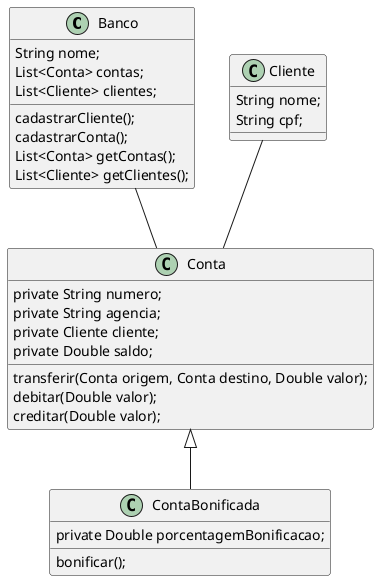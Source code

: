 
@startuml

Banco -- Conta
Cliente -- Conta
class Banco{
String nome;
List<Conta> contas;
List<Cliente> clientes;

cadastrarCliente();
cadastrarConta();
List<Conta> getContas();
List<Cliente> getClientes();
}

class Conta{
private String numero;
private String agencia;
private Cliente cliente;
private Double saldo;

transferir(Conta origem, Conta destino, Double valor);
debitar(Double valor);
creditar(Double valor);

}

class ContaBonificada extends Conta{
private Double porcentagemBonificacao;

bonificar();
}

class Cliente{
String nome;
String cpf;

}


@enduml